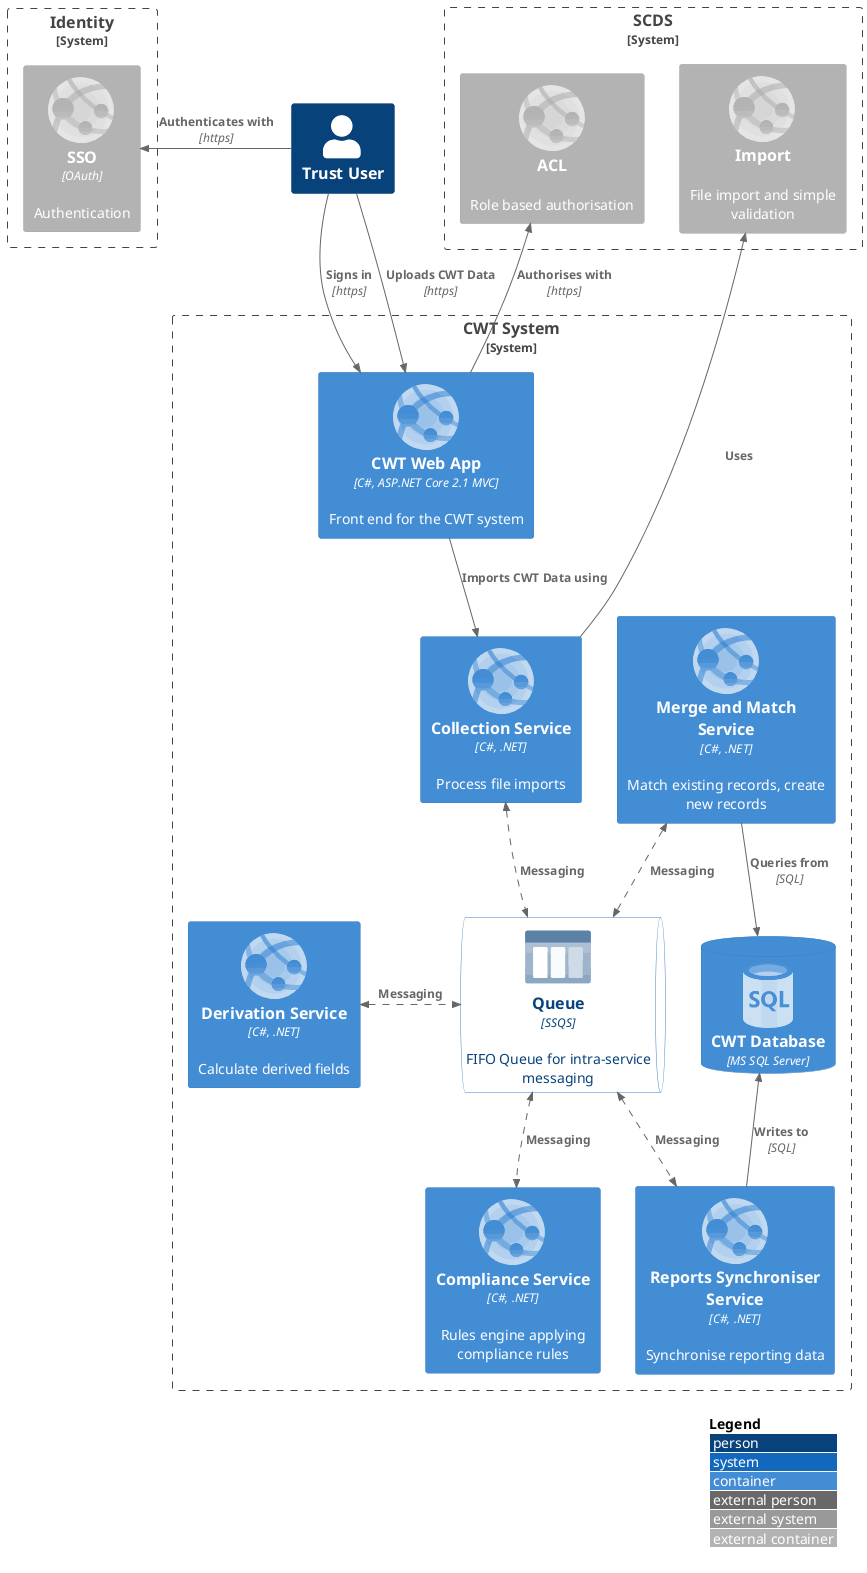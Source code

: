 @startuml
!include <azure/AzureCommon>
!include <azure/Web/AzureWebApp>
!include <azure/Databases/AzureSqlDatabase>
!include <azure/Storage/AzureQueueStorage>
!include <C4/C4_Container>

AddElementTag("queue", $bgColor="white", $fontColor=$PERSON_BG_COLOR)
AddRelTag("message", $lineStyle=DashedLine())
Person(tu, "Trust User", "")
System_Boundary(cwt, "CWT System") {
  Container(web, "CWT Web App", "C#, ASP.NET Core 2.1 MVC", $descr="Front end for the CWT system", $sprite="AzureWebApp")
  Container(col, "Collection Service", "C#, .NET", $descr="Process file imports", $sprite="AzureWebApp")
  Container(mm, "Merge and Match Service", "C#, .NET", $descr="Match existing records, create new records", $sprite="AzureWebApp")
  Container(der, "Derivation Service", "C#, .NET", $descr="Calculate derived fields", $sprite="AzureWebApp")
  Container(cmp, "Compliance Service", "C#, .NET", $descr="Rules engine applying compliance rules", $sprite="AzureWebApp")
  Container(syc, "Reports Synchroniser Service", "C#, .NET", $descr="Synchronise reporting data", $sprite="AzureWebApp")
  ContainerDb(db, "CWT Database", "MS SQL Server", $sprite="AzureSqlDatabase")
  ContainerQueue(qu, "Queue", "SSQS", "FIFO Queue for intra-service messaging", $sprite="AzureQueueStorage", $tags="queue")
}

System_Boundary(id, "Identity") {
  Container_Ext(sso, "SSO", "OAuth", $descr="Authentication", $sprite="AzureWebApp")
}

System_Boundary(scds, "SCDS") {
  Container_Ext(auth, "ACL", "", $descr="Role based authorisation", $sprite="AzureWebApp")
  Container_Ext(imp, "Import", "", $descr="File import and simple validation", $sprite="AzureWebApp")
}

Rel_L(tu, sso, "Authenticates with", "https")
Rel_U(web, auth, "Authorises with", "https")
Rel(tu, web, "Signs in", "https")
Rel(tu, web, "Uploads CWT Data", "https")
Rel_D(web, col, "Imports CWT Data using", "")
Rel_U(col, imp, "Uses", "")
'Rel(col, mm, "Supplies imported data", "")
Rel(mm, db, "Queries from", "SQL")
'Rel(mm, der, "", "")
'Rel(der, cmp, "", "")
'Rel_U(cmp, syc, "", "")
Rel_U(syc, db, "Writes to", "SQL")

BiRel_U(qu, col, "Messaging", "", $tags="message")
BiRel_U(qu, mm, "Messaging", "", $tags="message")
BiRel_L(qu, der, "Messaging", "", $tags="message")
BiRel_D(qu, cmp, "Messaging", "", $tags="message")
BiRel_D(qu, syc, "Messaging", "", $tags="message")

Lay_L(imp, auth)

LAYOUT_WITH_LEGEND()

@enduml
